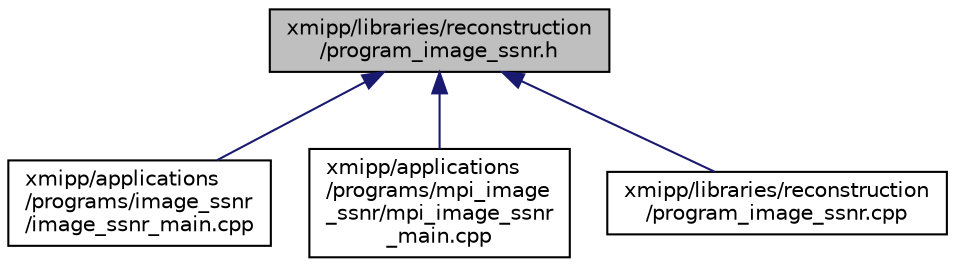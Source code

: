 digraph "xmipp/libraries/reconstruction/program_image_ssnr.h"
{
  edge [fontname="Helvetica",fontsize="10",labelfontname="Helvetica",labelfontsize="10"];
  node [fontname="Helvetica",fontsize="10",shape=record];
  Node72 [label="xmipp/libraries/reconstruction\l/program_image_ssnr.h",height=0.2,width=0.4,color="black", fillcolor="grey75", style="filled", fontcolor="black"];
  Node72 -> Node73 [dir="back",color="midnightblue",fontsize="10",style="solid",fontname="Helvetica"];
  Node73 [label="xmipp/applications\l/programs/image_ssnr\l/image_ssnr_main.cpp",height=0.2,width=0.4,color="black", fillcolor="white", style="filled",URL="$image__ssnr__main_8cpp.html"];
  Node72 -> Node74 [dir="back",color="midnightblue",fontsize="10",style="solid",fontname="Helvetica"];
  Node74 [label="xmipp/applications\l/programs/mpi_image\l_ssnr/mpi_image_ssnr\l_main.cpp",height=0.2,width=0.4,color="black", fillcolor="white", style="filled",URL="$mpi__image__ssnr__main_8cpp.html"];
  Node72 -> Node75 [dir="back",color="midnightblue",fontsize="10",style="solid",fontname="Helvetica"];
  Node75 [label="xmipp/libraries/reconstruction\l/program_image_ssnr.cpp",height=0.2,width=0.4,color="black", fillcolor="white", style="filled",URL="$program__image__ssnr_8cpp.html"];
}
